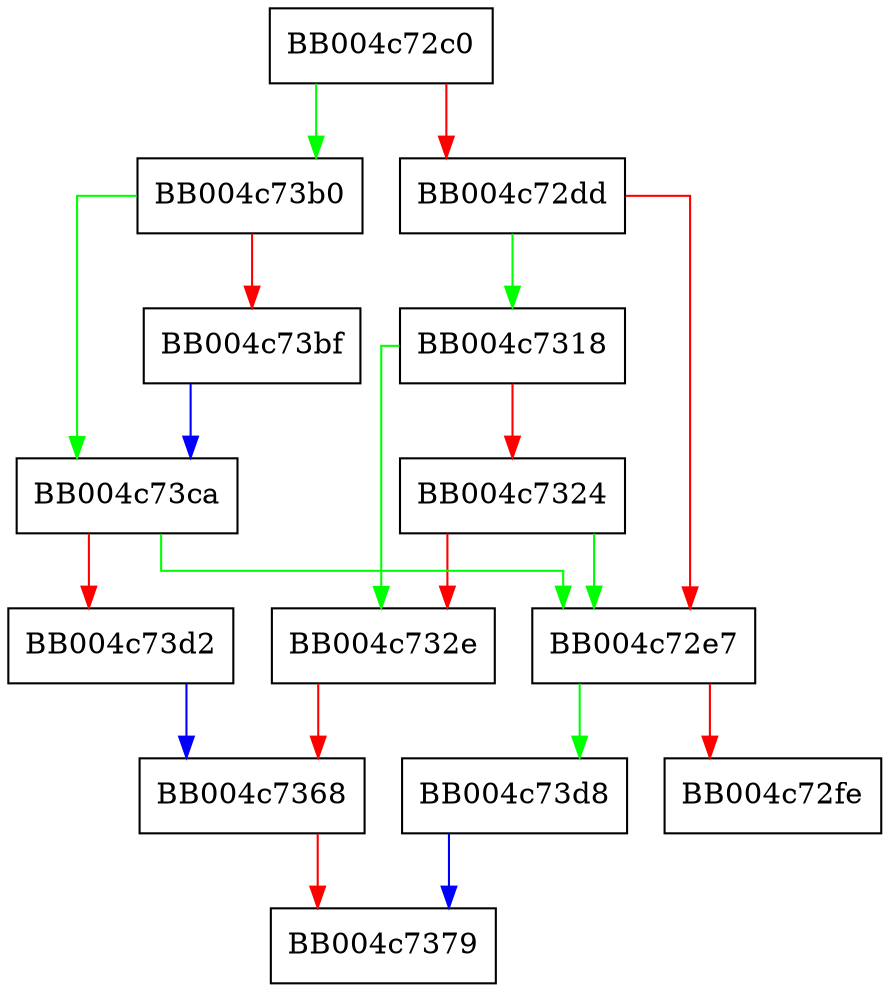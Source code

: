 digraph ossl_early_data_count_ok {
  node [shape="box"];
  graph [splines=ortho];
  BB004c72c0 -> BB004c73b0 [color="green"];
  BB004c72c0 -> BB004c72dd [color="red"];
  BB004c72dd -> BB004c7318 [color="green"];
  BB004c72dd -> BB004c72e7 [color="red"];
  BB004c72e7 -> BB004c73d8 [color="green"];
  BB004c72e7 -> BB004c72fe [color="red"];
  BB004c7318 -> BB004c732e [color="green"];
  BB004c7318 -> BB004c7324 [color="red"];
  BB004c7324 -> BB004c72e7 [color="green"];
  BB004c7324 -> BB004c732e [color="red"];
  BB004c732e -> BB004c7368 [color="red"];
  BB004c7368 -> BB004c7379 [color="red"];
  BB004c73b0 -> BB004c73ca [color="green"];
  BB004c73b0 -> BB004c73bf [color="red"];
  BB004c73bf -> BB004c73ca [color="blue"];
  BB004c73ca -> BB004c72e7 [color="green"];
  BB004c73ca -> BB004c73d2 [color="red"];
  BB004c73d2 -> BB004c7368 [color="blue"];
  BB004c73d8 -> BB004c7379 [color="blue"];
}